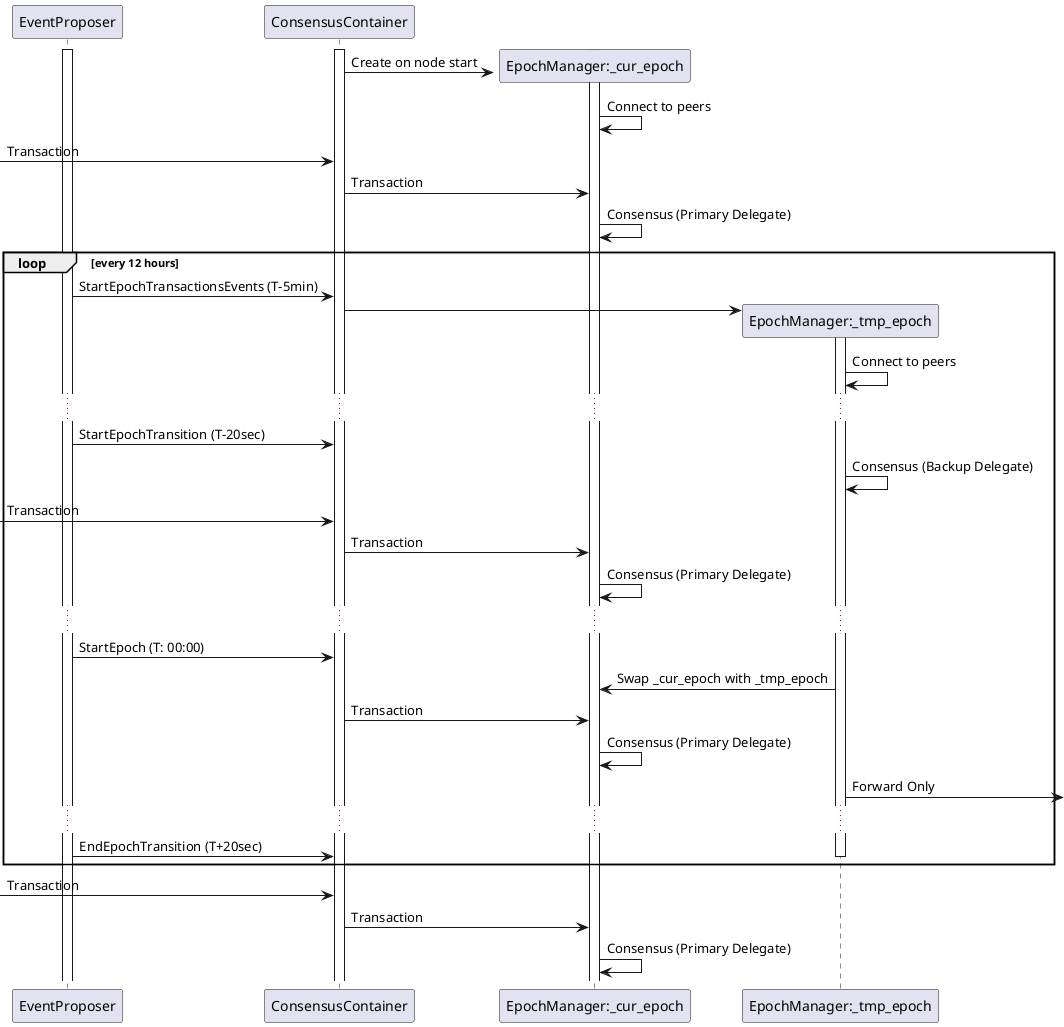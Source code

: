 @startuml
participant EventProposer
participant ConsensusContainer
participant "EpochManager:_cur_epoch" as _cur_epoch
participant "EpochManager:_tmp_epoch" as _tmp_epoch
activate EventProposer
activate ConsensusContainer
activate _cur_epoch
create _cur_epoch
ConsensusContainer -> _cur_epoch : Create on node start
_cur_epoch -> _cur_epoch : Connect to peers
[-> ConsensusContainer : Transaction
ConsensusContainer -> _cur_epoch : Transaction
_cur_epoch -> _cur_epoch : Consensus (Primary Delegate)
loop every 12 hours
EventProposer -> ConsensusContainer : StartEpochTransactionsEvents (T-5min)
create _tmp_epoch
ConsensusContainer -> _tmp_epoch
activate _tmp_epoch
_tmp_epoch -> _tmp_epoch : Connect to peers
...
EventProposer -> ConsensusContainer : StartEpochTransition (T-20sec)
_tmp_epoch -> _tmp_epoch : Consensus (Backup Delegate)
[-> ConsensusContainer : Transaction
ConsensusContainer -> _cur_epoch : Transaction
_cur_epoch -> _cur_epoch : Consensus (Primary Delegate)
...
EventProposer -> ConsensusContainer : StartEpoch (T: 00:00)
_tmp_epoch -> _cur_epoch : Swap _cur_epoch with _tmp_epoch
ConsensusContainer -> _cur_epoch : Transaction
_cur_epoch -> _cur_epoch : Consensus (Primary Delegate)
_tmp_epoch ->] : Forward Only
...
EventProposer -> ConsensusContainer : EndEpochTransition (T+20sec)
deactivate _tmp_epoch
end
[-> ConsensusContainer : Transaction
ConsensusContainer -> _cur_epoch : Transaction
_cur_epoch -> _cur_epoch : Consensus (Primary Delegate)
@enduml